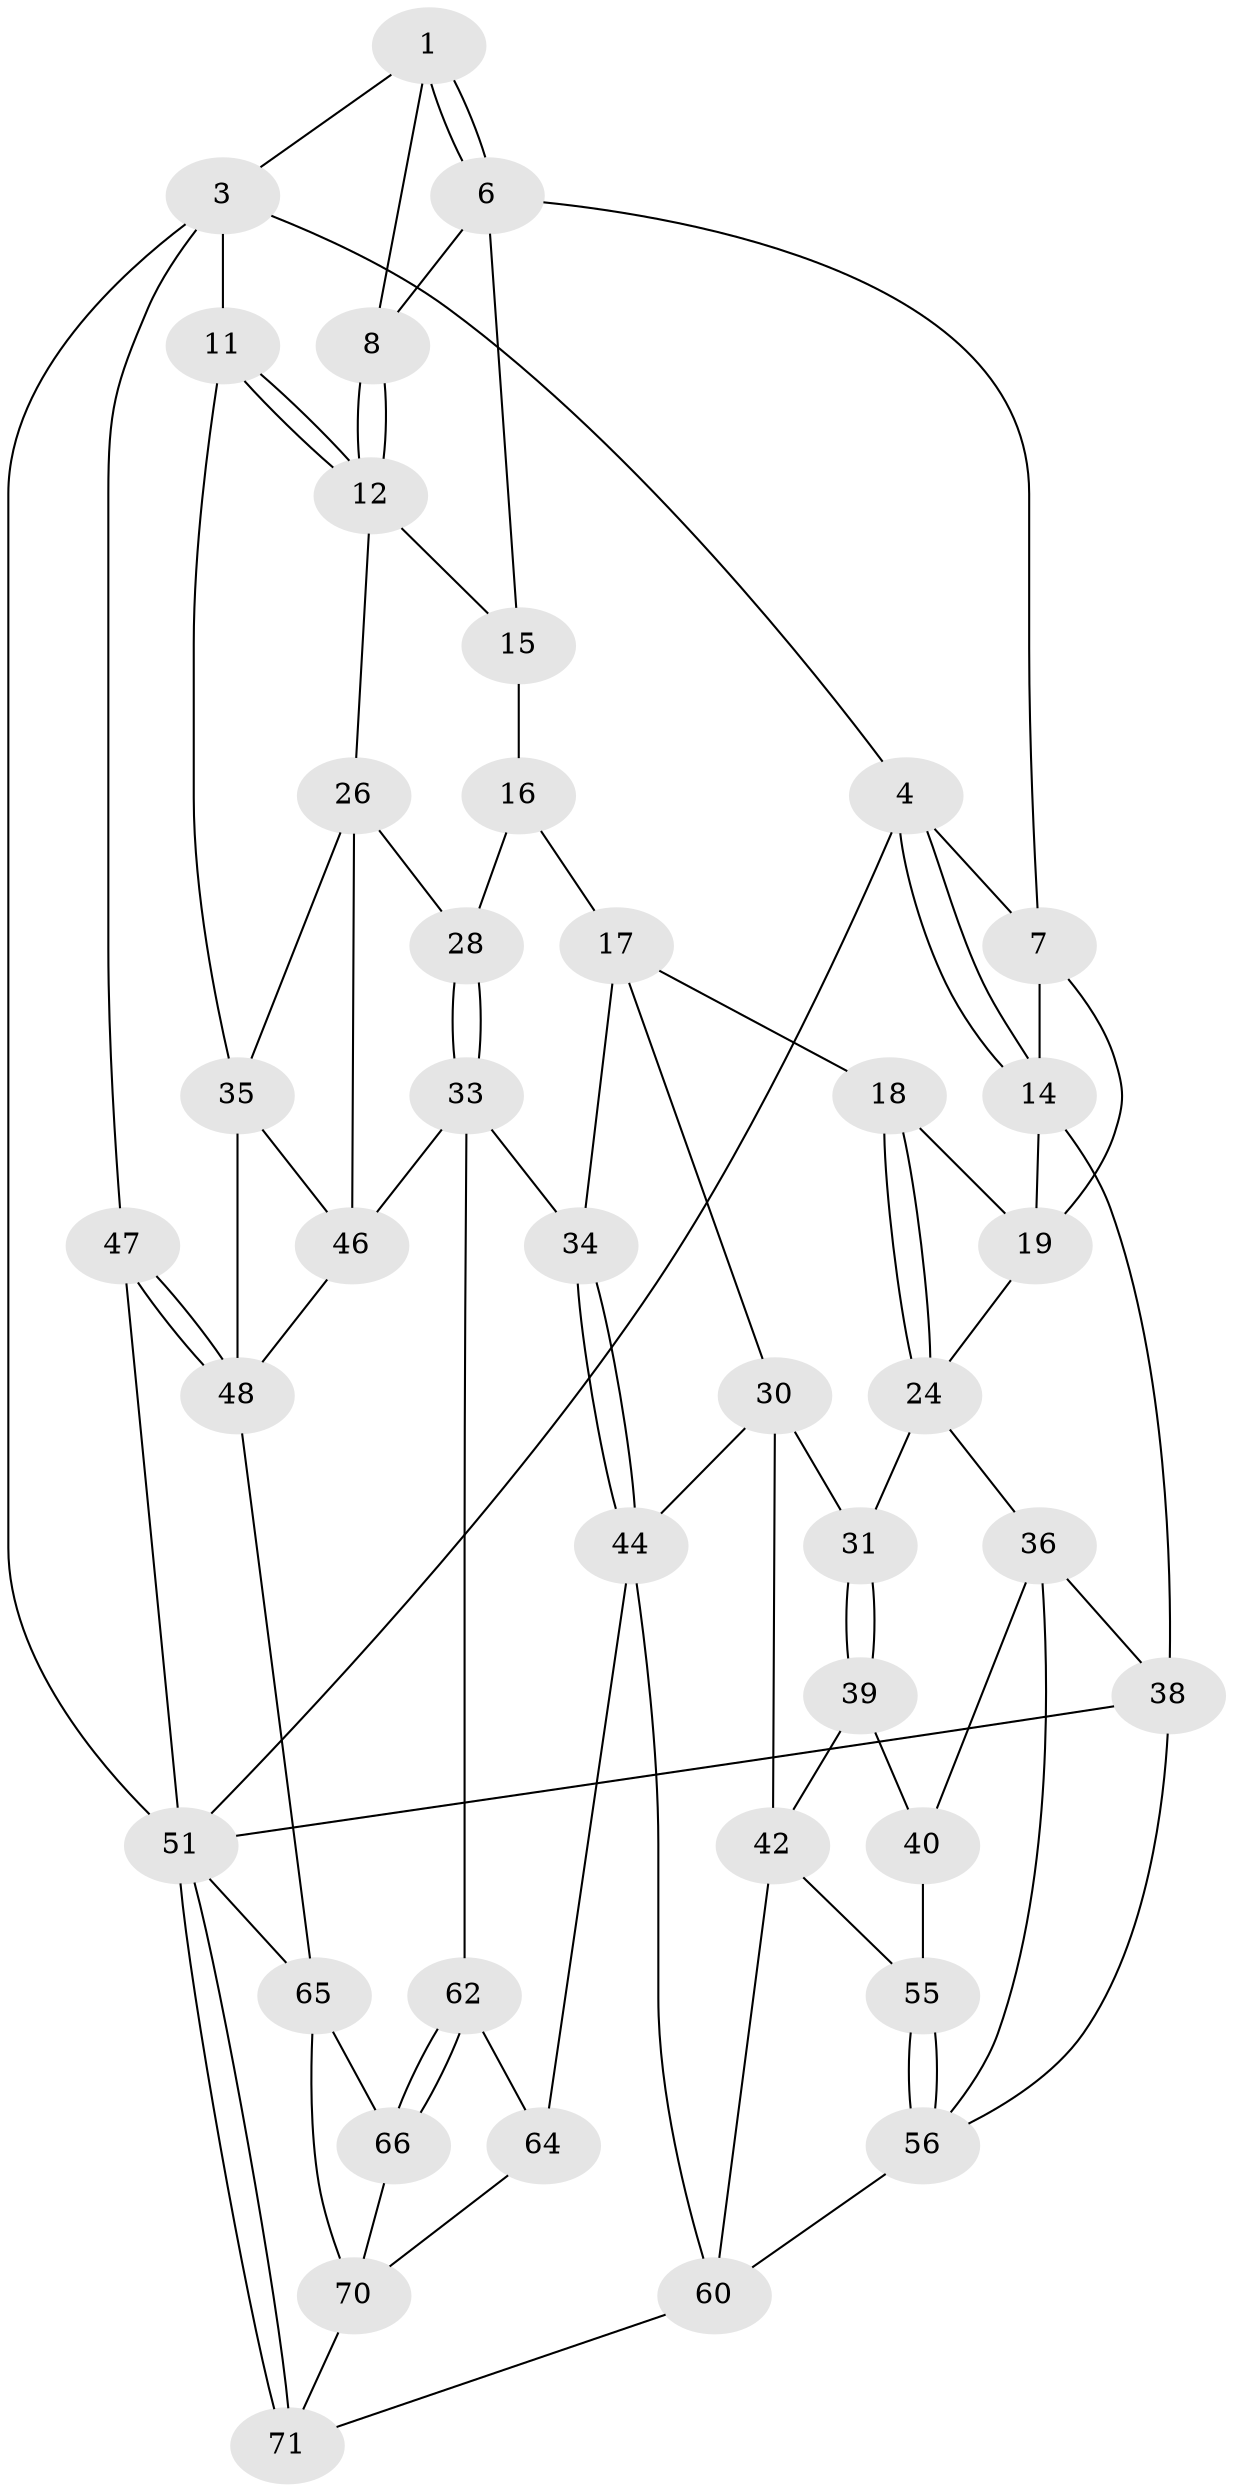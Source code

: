 // original degree distribution, {3: 0.027777777777777776, 4: 0.20833333333333334, 6: 0.18055555555555555, 5: 0.5833333333333334}
// Generated by graph-tools (version 1.1) at 2025/11/02/27/25 16:11:54]
// undirected, 41 vertices, 87 edges
graph export_dot {
graph [start="1"]
  node [color=gray90,style=filled];
  1 [pos="+0.40868317648256863+0",super="+2"];
  3 [pos="+1+0",super="+10"];
  4 [pos="+0+0",super="+5"];
  6 [pos="+0.4057642116590365+0.05446631577355337",super="+9"];
  7 [pos="+0.25817962937174294+0.12777931250057165",super="+13"];
  8 [pos="+0.7412951823394472+0"];
  11 [pos="+0.9836746008118215+0.33037062973993686"];
  12 [pos="+0.8393395681260057+0.28826415995912497",super="+22"];
  14 [pos="+0+0.06913895675672269",super="+21"];
  15 [pos="+0.5302013677981691+0.22970526971758548",super="+23"];
  16 [pos="+0.46377503851727436+0.29930041876251656",super="+25"];
  17 [pos="+0.4239494793174834+0.32722858758363405",super="+29"];
  18 [pos="+0.3741875261247803+0.32324009980491425"];
  19 [pos="+0.24688968183740848+0.21498853125262207",super="+20"];
  24 [pos="+0.21830693405577195+0.40714188756426595",super="+32"];
  26 [pos="+0.7012200332923134+0.4941807413620745",super="+27"];
  28 [pos="+0.5738970928803154+0.5730046288286739"];
  30 [pos="+0.2755142359766645+0.4924310060585894",super="+41"];
  31 [pos="+0.23855118244776494+0.4697749346537062"];
  33 [pos="+0.5362199961868284+0.6109468459578171",super="+53"];
  34 [pos="+0.4775039568978216+0.6335526622437291"];
  35 [pos="+0.8284164432088721+0.5100439945495039",super="+45"];
  36 [pos="+0.05303073904372005+0.5390151532430904",super="+37"];
  38 [pos="+0+0.497296478618028",super="+50"];
  39 [pos="+0.20576405342813064+0.528956262271246",super="+43"];
  40 [pos="+0.10291089653032394+0.5664311970830156",super="+54"];
  42 [pos="+0.24392856818148448+0.6239374869698971",super="+57"];
  44 [pos="+0.42850012661970693+0.6903328156256909",super="+59"];
  46 [pos="+0.6664696256581366+0.5484922047645487",super="+52"];
  47 [pos="+1+0.7196559793630379"];
  48 [pos="+0.8755896278929969+0.717583210324257",super="+49"];
  51 [pos="+0+1",super="+67"];
  55 [pos="+0.12587045147856432+0.7263047773264633"];
  56 [pos="+0.12231491360042251+0.7288816420180513",super="+58"];
  60 [pos="+0.3378056540488346+0.7836284064102014",super="+61"];
  62 [pos="+0.6612846815306398+0.8663089905132385",super="+63"];
  64 [pos="+0.4510571041676357+0.7622036143243573",super="+69"];
  65 [pos="+0.8236067424687028+0.8581013727290274",super="+68"];
  66 [pos="+0.6859078199162315+0.9040477163627832"];
  70 [pos="+0.4323968411213516+1",super="+72"];
  71 [pos="+0.3032318194874012+1"];
  1 -- 6;
  1 -- 6;
  1 -- 8;
  1 -- 3;
  3 -- 4;
  3 -- 11;
  3 -- 47;
  3 -- 51;
  4 -- 14;
  4 -- 14;
  4 -- 51;
  4 -- 7;
  6 -- 7;
  6 -- 8;
  6 -- 15;
  7 -- 19;
  7 -- 14;
  8 -- 12;
  8 -- 12;
  11 -- 12;
  11 -- 12;
  11 -- 35;
  12 -- 26;
  12 -- 15;
  14 -- 38;
  14 -- 19;
  15 -- 16 [weight=2];
  16 -- 17;
  16 -- 28;
  17 -- 18;
  17 -- 34;
  17 -- 30;
  18 -- 19;
  18 -- 24;
  18 -- 24;
  19 -- 24;
  24 -- 36;
  24 -- 31;
  26 -- 35;
  26 -- 28;
  26 -- 46;
  28 -- 33;
  28 -- 33;
  30 -- 31;
  30 -- 42;
  30 -- 44;
  31 -- 39;
  31 -- 39;
  33 -- 34;
  33 -- 62;
  33 -- 46;
  34 -- 44;
  34 -- 44;
  35 -- 46;
  35 -- 48;
  36 -- 40;
  36 -- 56;
  36 -- 38;
  38 -- 56;
  38 -- 51;
  39 -- 40 [weight=2];
  39 -- 42;
  40 -- 55;
  42 -- 60;
  42 -- 55;
  44 -- 64;
  44 -- 60;
  46 -- 48;
  47 -- 48;
  47 -- 48;
  47 -- 51;
  48 -- 65;
  51 -- 71;
  51 -- 71;
  51 -- 65;
  55 -- 56;
  55 -- 56;
  56 -- 60;
  60 -- 71;
  62 -- 66;
  62 -- 66;
  62 -- 64 [weight=2];
  64 -- 70;
  65 -- 66;
  65 -- 70;
  66 -- 70;
  70 -- 71;
}
